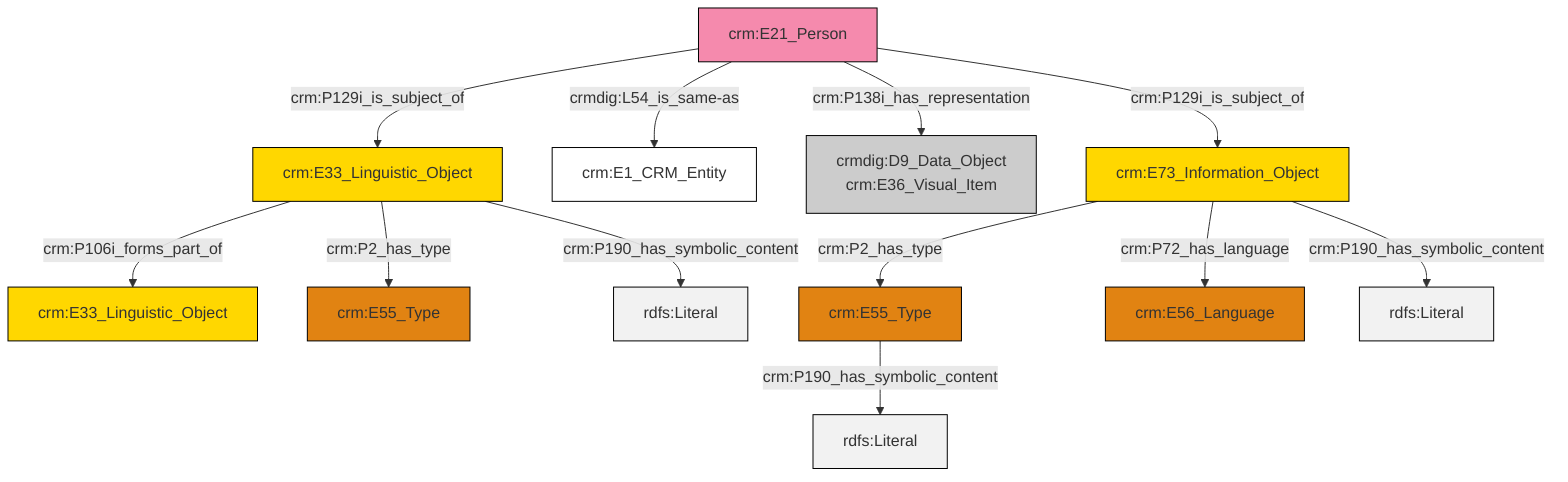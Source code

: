 graph TD
classDef Literal fill:#f2f2f2,stroke:#000000;
classDef CRM_Entity fill:#FFFFFF,stroke:#000000;
classDef Temporal_Entity fill:#00C9E6, stroke:#000000;
classDef Type fill:#E18312, stroke:#000000;
classDef Time-Span fill:#2C9C91, stroke:#000000;
classDef Appellation fill:#FFEB7F, stroke:#000000;
classDef Place fill:#008836, stroke:#000000;
classDef Persistent_Item fill:#B266B2, stroke:#000000;
classDef Conceptual_Object fill:#FFD700, stroke:#000000;
classDef Physical_Thing fill:#D2B48C, stroke:#000000;
classDef Actor fill:#f58aad, stroke:#000000;
classDef PC_Classes fill:#4ce600, stroke:#000000;
classDef Multi fill:#cccccc,stroke:#000000;

0["crm:E33_Linguistic_Object"]:::Conceptual_Object -->|crm:P106i_forms_part_of| 2["crm:E33_Linguistic_Object"]:::Conceptual_Object
0["crm:E33_Linguistic_Object"]:::Conceptual_Object -->|crm:P2_has_type| 3["crm:E55_Type"]:::Type
12["crm:E21_Person"]:::Actor -->|crm:P129i_is_subject_of| 0["crm:E33_Linguistic_Object"]:::Conceptual_Object
13["crm:E73_Information_Object"]:::Conceptual_Object -->|crm:P2_has_type| 5["crm:E55_Type"]:::Type
13["crm:E73_Information_Object"]:::Conceptual_Object -->|crm:P72_has_language| 15["crm:E56_Language"]:::Type
5["crm:E55_Type"]:::Type -->|crm:P190_has_symbolic_content| 16[rdfs:Literal]:::Literal
0["crm:E33_Linguistic_Object"]:::Conceptual_Object -->|crm:P190_has_symbolic_content| 19[rdfs:Literal]:::Literal
13["crm:E73_Information_Object"]:::Conceptual_Object -->|crm:P190_has_symbolic_content| 20[rdfs:Literal]:::Literal
12["crm:E21_Person"]:::Actor -->|crmdig:L54_is_same-as| 9["crm:E1_CRM_Entity"]:::CRM_Entity
12["crm:E21_Person"]:::Actor -->|crm:P138i_has_representation| 7["crmdig:D9_Data_Object<br>crm:E36_Visual_Item"]:::Multi
12["crm:E21_Person"]:::Actor -->|crm:P129i_is_subject_of| 13["crm:E73_Information_Object"]:::Conceptual_Object